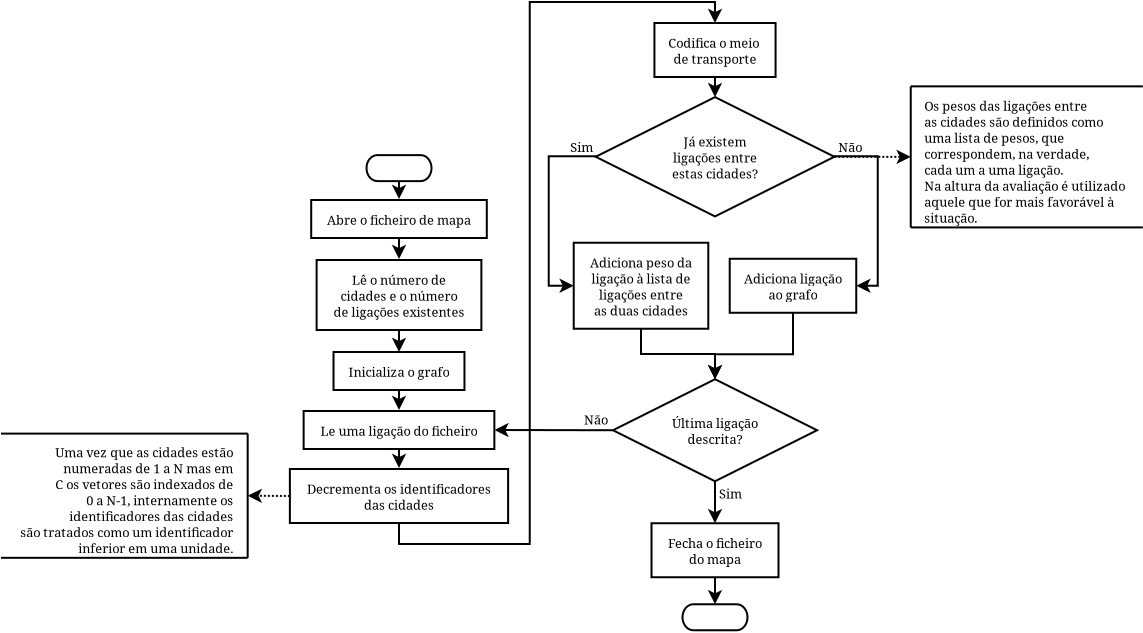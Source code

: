 <?xml version="1.0" encoding="UTF-8"?>
<dia:diagram xmlns:dia="http://www.lysator.liu.se/~alla/dia/">
  <dia:layer name="Background" visible="true" active="true">
    <dia:group>
      <dia:group>
        <dia:object type="Flowchart - Box" version="0" id="O0">
          <dia:attribute name="obj_pos">
            <dia:point val="10.259,30.1"/>
          </dia:attribute>
          <dia:attribute name="obj_bb">
            <dia:rectangle val="10.209,30.05;16.367,32.85"/>
          </dia:attribute>
          <dia:attribute name="elem_corner">
            <dia:point val="10.259,30.1"/>
          </dia:attribute>
          <dia:attribute name="elem_width">
            <dia:real val="6.057"/>
          </dia:attribute>
          <dia:attribute name="elem_height">
            <dia:real val="2.7"/>
          </dia:attribute>
          <dia:attribute name="show_background">
            <dia:boolean val="true"/>
          </dia:attribute>
          <dia:attribute name="padding">
            <dia:real val="0.5"/>
          </dia:attribute>
          <dia:attribute name="text">
            <dia:composite type="text">
              <dia:attribute name="string">
                <dia:string>#Codifica o meio
de transporte#</dia:string>
              </dia:attribute>
              <dia:attribute name="font">
                <dia:font family="serif" style="0" name="Times-Roman"/>
              </dia:attribute>
              <dia:attribute name="height">
                <dia:real val="0.8"/>
              </dia:attribute>
              <dia:attribute name="pos">
                <dia:point val="13.288,31.245"/>
              </dia:attribute>
              <dia:attribute name="color">
                <dia:color val="#000000"/>
              </dia:attribute>
              <dia:attribute name="alignment">
                <dia:enum val="1"/>
              </dia:attribute>
            </dia:composite>
          </dia:attribute>
        </dia:object>
        <dia:object type="Flowchart - Diamond" version="0" id="O1">
          <dia:attribute name="obj_pos">
            <dia:point val="7.322,33.805"/>
          </dia:attribute>
          <dia:attribute name="obj_bb">
            <dia:rectangle val="7.272,33.755;19.304,39.82"/>
          </dia:attribute>
          <dia:attribute name="elem_corner">
            <dia:point val="7.322,33.805"/>
          </dia:attribute>
          <dia:attribute name="elem_width">
            <dia:real val="11.931"/>
          </dia:attribute>
          <dia:attribute name="elem_height">
            <dia:real val="5.966"/>
          </dia:attribute>
          <dia:attribute name="show_background">
            <dia:boolean val="true"/>
          </dia:attribute>
          <dia:attribute name="padding">
            <dia:real val="0.354"/>
          </dia:attribute>
          <dia:attribute name="text">
            <dia:composite type="text">
              <dia:attribute name="string">
                <dia:string>#Já existem
ligações entre
estas cidades?#</dia:string>
              </dia:attribute>
              <dia:attribute name="font">
                <dia:font family="serif" style="0" name="Times-Roman"/>
              </dia:attribute>
              <dia:attribute name="height">
                <dia:real val="0.8"/>
              </dia:attribute>
              <dia:attribute name="pos">
                <dia:point val="13.288,36.182"/>
              </dia:attribute>
              <dia:attribute name="color">
                <dia:color val="#000000"/>
              </dia:attribute>
              <dia:attribute name="alignment">
                <dia:enum val="1"/>
              </dia:attribute>
            </dia:composite>
          </dia:attribute>
        </dia:object>
        <dia:object type="Flowchart - Diamond" version="0" id="O2">
          <dia:attribute name="obj_pos">
            <dia:point val="8.186,47.911"/>
          </dia:attribute>
          <dia:attribute name="obj_bb">
            <dia:rectangle val="8.136,47.861;18.44,53.063"/>
          </dia:attribute>
          <dia:attribute name="elem_corner">
            <dia:point val="8.186,47.911"/>
          </dia:attribute>
          <dia:attribute name="elem_width">
            <dia:real val="10.204"/>
          </dia:attribute>
          <dia:attribute name="elem_height">
            <dia:real val="5.102"/>
          </dia:attribute>
          <dia:attribute name="show_background">
            <dia:boolean val="true"/>
          </dia:attribute>
          <dia:attribute name="padding">
            <dia:real val="0.354"/>
          </dia:attribute>
          <dia:attribute name="text">
            <dia:composite type="text">
              <dia:attribute name="string">
                <dia:string>#Última ligação
descrita?#</dia:string>
              </dia:attribute>
              <dia:attribute name="font">
                <dia:font family="serif" style="0" name="Times-Roman"/>
              </dia:attribute>
              <dia:attribute name="height">
                <dia:real val="0.8"/>
              </dia:attribute>
              <dia:attribute name="pos">
                <dia:point val="13.288,50.258"/>
              </dia:attribute>
              <dia:attribute name="color">
                <dia:color val="#000000"/>
              </dia:attribute>
              <dia:attribute name="alignment">
                <dia:enum val="1"/>
              </dia:attribute>
            </dia:composite>
          </dia:attribute>
        </dia:object>
        <dia:object type="Flowchart - Box" version="0" id="O3">
          <dia:attribute name="obj_pos">
            <dia:point val="10.113,55.112"/>
          </dia:attribute>
          <dia:attribute name="obj_bb">
            <dia:rectangle val="10.063,55.062;16.513,57.862"/>
          </dia:attribute>
          <dia:attribute name="elem_corner">
            <dia:point val="10.113,55.112"/>
          </dia:attribute>
          <dia:attribute name="elem_width">
            <dia:real val="6.35"/>
          </dia:attribute>
          <dia:attribute name="elem_height">
            <dia:real val="2.7"/>
          </dia:attribute>
          <dia:attribute name="show_background">
            <dia:boolean val="true"/>
          </dia:attribute>
          <dia:attribute name="padding">
            <dia:real val="0.5"/>
          </dia:attribute>
          <dia:attribute name="text">
            <dia:composite type="text">
              <dia:attribute name="string">
                <dia:string>#Fecha o ficheiro
do mapa#</dia:string>
              </dia:attribute>
              <dia:attribute name="font">
                <dia:font family="serif" style="0" name="Times-Roman"/>
              </dia:attribute>
              <dia:attribute name="height">
                <dia:real val="0.8"/>
              </dia:attribute>
              <dia:attribute name="pos">
                <dia:point val="13.288,56.258"/>
              </dia:attribute>
              <dia:attribute name="color">
                <dia:color val="#000000"/>
              </dia:attribute>
              <dia:attribute name="alignment">
                <dia:enum val="1"/>
              </dia:attribute>
            </dia:composite>
          </dia:attribute>
        </dia:object>
        <dia:group>
          <dia:object type="Flowchart - Box" version="0" id="O4">
            <dia:attribute name="obj_pos">
              <dia:point val="6.224,41.087"/>
            </dia:attribute>
            <dia:attribute name="obj_bb">
              <dia:rectangle val="6.174,41.038;13.002,45.438"/>
            </dia:attribute>
            <dia:attribute name="elem_corner">
              <dia:point val="6.224,41.087"/>
            </dia:attribute>
            <dia:attribute name="elem_width">
              <dia:real val="6.728"/>
            </dia:attribute>
            <dia:attribute name="elem_height">
              <dia:real val="4.3"/>
            </dia:attribute>
            <dia:attribute name="show_background">
              <dia:boolean val="true"/>
            </dia:attribute>
            <dia:attribute name="padding">
              <dia:real val="0.5"/>
            </dia:attribute>
            <dia:attribute name="text">
              <dia:composite type="text">
                <dia:attribute name="string">
                  <dia:string>#Adiciona peso da
ligação à lista de
ligações entre
as duas cidades#</dia:string>
                </dia:attribute>
                <dia:attribute name="font">
                  <dia:font family="serif" style="0" name="Times-Roman"/>
                </dia:attribute>
                <dia:attribute name="height">
                  <dia:real val="0.8"/>
                </dia:attribute>
                <dia:attribute name="pos">
                  <dia:point val="9.588,42.233"/>
                </dia:attribute>
                <dia:attribute name="color">
                  <dia:color val="#000000"/>
                </dia:attribute>
                <dia:attribute name="alignment">
                  <dia:enum val="1"/>
                </dia:attribute>
              </dia:composite>
            </dia:attribute>
          </dia:object>
          <dia:object type="Flowchart - Box" version="0" id="O5">
            <dia:attribute name="obj_pos">
              <dia:point val="14.024,41.888"/>
            </dia:attribute>
            <dia:attribute name="obj_bb">
              <dia:rectangle val="13.974,41.837;20.402,44.638"/>
            </dia:attribute>
            <dia:attribute name="elem_corner">
              <dia:point val="14.024,41.888"/>
            </dia:attribute>
            <dia:attribute name="elem_width">
              <dia:real val="6.327"/>
            </dia:attribute>
            <dia:attribute name="elem_height">
              <dia:real val="2.7"/>
            </dia:attribute>
            <dia:attribute name="show_background">
              <dia:boolean val="true"/>
            </dia:attribute>
            <dia:attribute name="padding">
              <dia:real val="0.5"/>
            </dia:attribute>
            <dia:attribute name="text">
              <dia:composite type="text">
                <dia:attribute name="string">
                  <dia:string>#Adiciona ligação
ao grafo#</dia:string>
                </dia:attribute>
                <dia:attribute name="font">
                  <dia:font family="serif" style="0" name="Times-Roman"/>
                </dia:attribute>
                <dia:attribute name="height">
                  <dia:real val="0.8"/>
                </dia:attribute>
                <dia:attribute name="pos">
                  <dia:point val="17.188,43.032"/>
                </dia:attribute>
                <dia:attribute name="color">
                  <dia:color val="#000000"/>
                </dia:attribute>
                <dia:attribute name="alignment">
                  <dia:enum val="1"/>
                </dia:attribute>
              </dia:composite>
            </dia:attribute>
          </dia:object>
        </dia:group>
        <dia:object type="Flowchart - Terminal" version="1" id="O6">
          <dia:attribute name="obj_pos">
            <dia:point val="11.663,59.163"/>
          </dia:attribute>
          <dia:attribute name="obj_bb">
            <dia:rectangle val="11.613,59.112;14.963,60.513"/>
          </dia:attribute>
          <dia:attribute name="meta">
            <dia:composite type="dict"/>
          </dia:attribute>
          <dia:attribute name="elem_corner">
            <dia:point val="11.663,59.163"/>
          </dia:attribute>
          <dia:attribute name="elem_width">
            <dia:real val="3.25"/>
          </dia:attribute>
          <dia:attribute name="elem_height">
            <dia:real val="1.3"/>
          </dia:attribute>
          <dia:attribute name="line_width">
            <dia:real val="0.1"/>
          </dia:attribute>
          <dia:attribute name="line_colour">
            <dia:color val="#000000"/>
          </dia:attribute>
          <dia:attribute name="fill_colour">
            <dia:color val="#ffffff"/>
          </dia:attribute>
          <dia:attribute name="show_background">
            <dia:boolean val="true"/>
          </dia:attribute>
          <dia:attribute name="line_style">
            <dia:enum val="0"/>
            <dia:real val="1"/>
          </dia:attribute>
          <dia:attribute name="padding">
            <dia:real val="0.1"/>
          </dia:attribute>
          <dia:attribute name="text">
            <dia:composite type="text">
              <dia:attribute name="string">
                <dia:string>##</dia:string>
              </dia:attribute>
              <dia:attribute name="font">
                <dia:font family="serif" style="0" name="Times-Roman"/>
              </dia:attribute>
              <dia:attribute name="height">
                <dia:real val="0.8"/>
              </dia:attribute>
              <dia:attribute name="pos">
                <dia:point val="13.288,60.013"/>
              </dia:attribute>
              <dia:attribute name="color">
                <dia:color val="#000000"/>
              </dia:attribute>
              <dia:attribute name="alignment">
                <dia:enum val="1"/>
              </dia:attribute>
            </dia:composite>
          </dia:attribute>
          <dia:attribute name="flip_horizontal">
            <dia:boolean val="false"/>
          </dia:attribute>
          <dia:attribute name="flip_vertical">
            <dia:boolean val="false"/>
          </dia:attribute>
          <dia:attribute name="subscale">
            <dia:real val="1"/>
          </dia:attribute>
        </dia:object>
        <dia:object type="Standard - Line" version="0" id="O7">
          <dia:attribute name="obj_pos">
            <dia:point val="13.288,32.8"/>
          </dia:attribute>
          <dia:attribute name="obj_bb">
            <dia:rectangle val="12.926,32.75;13.65,33.916"/>
          </dia:attribute>
          <dia:attribute name="conn_endpoints">
            <dia:point val="13.288,32.8"/>
            <dia:point val="13.288,33.805"/>
          </dia:attribute>
          <dia:attribute name="numcp">
            <dia:int val="1"/>
          </dia:attribute>
          <dia:attribute name="end_arrow">
            <dia:enum val="22"/>
          </dia:attribute>
          <dia:attribute name="end_arrow_length">
            <dia:real val="0.5"/>
          </dia:attribute>
          <dia:attribute name="end_arrow_width">
            <dia:real val="0.5"/>
          </dia:attribute>
          <dia:connections>
            <dia:connection handle="0" to="O0" connection="13"/>
            <dia:connection handle="1" to="O1" connection="0"/>
          </dia:connections>
        </dia:object>
        <dia:object type="Standard - Line" version="0" id="O8">
          <dia:attribute name="obj_pos">
            <dia:point val="13.288,53.014"/>
          </dia:attribute>
          <dia:attribute name="obj_bb">
            <dia:rectangle val="12.926,52.964;13.65,55.224"/>
          </dia:attribute>
          <dia:attribute name="conn_endpoints">
            <dia:point val="13.288,53.014"/>
            <dia:point val="13.288,55.112"/>
          </dia:attribute>
          <dia:attribute name="numcp">
            <dia:int val="1"/>
          </dia:attribute>
          <dia:attribute name="end_arrow">
            <dia:enum val="22"/>
          </dia:attribute>
          <dia:attribute name="end_arrow_length">
            <dia:real val="0.5"/>
          </dia:attribute>
          <dia:attribute name="end_arrow_width">
            <dia:real val="0.5"/>
          </dia:attribute>
          <dia:connections>
            <dia:connection handle="0" to="O2" connection="8"/>
            <dia:connection handle="1" to="O3" connection="2"/>
          </dia:connections>
        </dia:object>
        <dia:object type="Standard - Line" version="0" id="O9">
          <dia:attribute name="obj_pos">
            <dia:point val="13.288,57.812"/>
          </dia:attribute>
          <dia:attribute name="obj_bb">
            <dia:rectangle val="12.926,57.763;13.65,59.274"/>
          </dia:attribute>
          <dia:attribute name="conn_endpoints">
            <dia:point val="13.288,57.812"/>
            <dia:point val="13.288,59.163"/>
          </dia:attribute>
          <dia:attribute name="numcp">
            <dia:int val="1"/>
          </dia:attribute>
          <dia:attribute name="end_arrow">
            <dia:enum val="22"/>
          </dia:attribute>
          <dia:attribute name="end_arrow_length">
            <dia:real val="0.5"/>
          </dia:attribute>
          <dia:attribute name="end_arrow_width">
            <dia:real val="0.5"/>
          </dia:attribute>
          <dia:connections>
            <dia:connection handle="0" to="O3" connection="13"/>
            <dia:connection handle="1" to="O6" connection="2"/>
          </dia:connections>
        </dia:object>
        <dia:group>
          <dia:object type="Flowchart - Box" version="0" id="O10">
            <dia:attribute name="obj_pos">
              <dia:point val="-6.902,38.95"/>
            </dia:attribute>
            <dia:attribute name="obj_bb">
              <dia:rectangle val="-6.952,38.9;1.928,40.9"/>
            </dia:attribute>
            <dia:attribute name="elem_corner">
              <dia:point val="-6.902,38.95"/>
            </dia:attribute>
            <dia:attribute name="elem_width">
              <dia:real val="8.78"/>
            </dia:attribute>
            <dia:attribute name="elem_height">
              <dia:real val="1.9"/>
            </dia:attribute>
            <dia:attribute name="show_background">
              <dia:boolean val="true"/>
            </dia:attribute>
            <dia:attribute name="padding">
              <dia:real val="0.5"/>
            </dia:attribute>
            <dia:attribute name="text">
              <dia:composite type="text">
                <dia:attribute name="string">
                  <dia:string>#Abre o ficheiro de mapa#</dia:string>
                </dia:attribute>
                <dia:attribute name="font">
                  <dia:font family="serif" style="0" name="Times-Roman"/>
                </dia:attribute>
                <dia:attribute name="height">
                  <dia:real val="0.8"/>
                </dia:attribute>
                <dia:attribute name="pos">
                  <dia:point val="-2.512,40.095"/>
                </dia:attribute>
                <dia:attribute name="color">
                  <dia:color val="#000000"/>
                </dia:attribute>
                <dia:attribute name="alignment">
                  <dia:enum val="1"/>
                </dia:attribute>
              </dia:composite>
            </dia:attribute>
          </dia:object>
          <dia:object type="Flowchart - Box" version="0" id="O11">
            <dia:attribute name="obj_pos">
              <dia:point val="-6.631,41.95"/>
            </dia:attribute>
            <dia:attribute name="obj_bb">
              <dia:rectangle val="-6.681,41.9;1.657,45.5"/>
            </dia:attribute>
            <dia:attribute name="elem_corner">
              <dia:point val="-6.631,41.95"/>
            </dia:attribute>
            <dia:attribute name="elem_width">
              <dia:real val="8.238"/>
            </dia:attribute>
            <dia:attribute name="elem_height">
              <dia:real val="3.5"/>
            </dia:attribute>
            <dia:attribute name="show_background">
              <dia:boolean val="true"/>
            </dia:attribute>
            <dia:attribute name="padding">
              <dia:real val="0.5"/>
            </dia:attribute>
            <dia:attribute name="text">
              <dia:composite type="text">
                <dia:attribute name="string">
                  <dia:string>#Lê o número de
cidades e o número
de ligações existentes#</dia:string>
                </dia:attribute>
                <dia:attribute name="font">
                  <dia:font family="serif" style="0" name="Times-Roman"/>
                </dia:attribute>
                <dia:attribute name="height">
                  <dia:real val="0.8"/>
                </dia:attribute>
                <dia:attribute name="pos">
                  <dia:point val="-2.512,43.095"/>
                </dia:attribute>
                <dia:attribute name="color">
                  <dia:color val="#000000"/>
                </dia:attribute>
                <dia:attribute name="alignment">
                  <dia:enum val="1"/>
                </dia:attribute>
              </dia:composite>
            </dia:attribute>
          </dia:object>
          <dia:object type="Flowchart - Box" version="0" id="O12">
            <dia:attribute name="obj_pos">
              <dia:point val="-5.786,46.55"/>
            </dia:attribute>
            <dia:attribute name="obj_bb">
              <dia:rectangle val="-5.836,46.5;0.812,48.5"/>
            </dia:attribute>
            <dia:attribute name="elem_corner">
              <dia:point val="-5.786,46.55"/>
            </dia:attribute>
            <dia:attribute name="elem_width">
              <dia:real val="6.547"/>
            </dia:attribute>
            <dia:attribute name="elem_height">
              <dia:real val="1.9"/>
            </dia:attribute>
            <dia:attribute name="show_background">
              <dia:boolean val="true"/>
            </dia:attribute>
            <dia:attribute name="padding">
              <dia:real val="0.5"/>
            </dia:attribute>
            <dia:attribute name="text">
              <dia:composite type="text">
                <dia:attribute name="string">
                  <dia:string>#Inicializa o grafo#</dia:string>
                </dia:attribute>
                <dia:attribute name="font">
                  <dia:font family="serif" style="0" name="Times-Roman"/>
                </dia:attribute>
                <dia:attribute name="height">
                  <dia:real val="0.8"/>
                </dia:attribute>
                <dia:attribute name="pos">
                  <dia:point val="-2.512,47.695"/>
                </dia:attribute>
                <dia:attribute name="color">
                  <dia:color val="#000000"/>
                </dia:attribute>
                <dia:attribute name="alignment">
                  <dia:enum val="1"/>
                </dia:attribute>
              </dia:composite>
            </dia:attribute>
          </dia:object>
          <dia:object type="Flowchart - Box" version="0" id="O13">
            <dia:attribute name="obj_pos">
              <dia:point val="-7.968,52.4"/>
            </dia:attribute>
            <dia:attribute name="obj_bb">
              <dia:rectangle val="-8.018,52.35;2.994,55.15"/>
            </dia:attribute>
            <dia:attribute name="elem_corner">
              <dia:point val="-7.968,52.4"/>
            </dia:attribute>
            <dia:attribute name="elem_width">
              <dia:real val="10.912"/>
            </dia:attribute>
            <dia:attribute name="elem_height">
              <dia:real val="2.7"/>
            </dia:attribute>
            <dia:attribute name="show_background">
              <dia:boolean val="true"/>
            </dia:attribute>
            <dia:attribute name="padding">
              <dia:real val="0.5"/>
            </dia:attribute>
            <dia:attribute name="text">
              <dia:composite type="text">
                <dia:attribute name="string">
                  <dia:string>#Decrementa os identificadores
das cidades#</dia:string>
                </dia:attribute>
                <dia:attribute name="font">
                  <dia:font family="serif" style="0" name="Times-Roman"/>
                </dia:attribute>
                <dia:attribute name="height">
                  <dia:real val="0.8"/>
                </dia:attribute>
                <dia:attribute name="pos">
                  <dia:point val="-2.512,53.545"/>
                </dia:attribute>
                <dia:attribute name="color">
                  <dia:color val="#000000"/>
                </dia:attribute>
                <dia:attribute name="alignment">
                  <dia:enum val="1"/>
                </dia:attribute>
              </dia:composite>
            </dia:attribute>
          </dia:object>
          <dia:object type="Flowchart - Box" version="0" id="O14">
            <dia:attribute name="obj_pos">
              <dia:point val="-7.281,49.5"/>
            </dia:attribute>
            <dia:attribute name="obj_bb">
              <dia:rectangle val="-7.331,49.45;2.307,51.45"/>
            </dia:attribute>
            <dia:attribute name="elem_corner">
              <dia:point val="-7.281,49.5"/>
            </dia:attribute>
            <dia:attribute name="elem_width">
              <dia:real val="9.537"/>
            </dia:attribute>
            <dia:attribute name="elem_height">
              <dia:real val="1.9"/>
            </dia:attribute>
            <dia:attribute name="show_background">
              <dia:boolean val="true"/>
            </dia:attribute>
            <dia:attribute name="padding">
              <dia:real val="0.5"/>
            </dia:attribute>
            <dia:attribute name="text">
              <dia:composite type="text">
                <dia:attribute name="string">
                  <dia:string>#Le uma ligação do ficheiro#</dia:string>
                </dia:attribute>
                <dia:attribute name="font">
                  <dia:font family="serif" style="0" name="Times-Roman"/>
                </dia:attribute>
                <dia:attribute name="height">
                  <dia:real val="0.8"/>
                </dia:attribute>
                <dia:attribute name="pos">
                  <dia:point val="-2.512,50.645"/>
                </dia:attribute>
                <dia:attribute name="color">
                  <dia:color val="#000000"/>
                </dia:attribute>
                <dia:attribute name="alignment">
                  <dia:enum val="1"/>
                </dia:attribute>
              </dia:composite>
            </dia:attribute>
          </dia:object>
          <dia:object type="Flowchart - Terminal" version="1" id="O15">
            <dia:attribute name="obj_pos">
              <dia:point val="-4.137,36.705"/>
            </dia:attribute>
            <dia:attribute name="obj_bb">
              <dia:rectangle val="-4.187,36.655;-0.837,38.055"/>
            </dia:attribute>
            <dia:attribute name="meta">
              <dia:composite type="dict"/>
            </dia:attribute>
            <dia:attribute name="elem_corner">
              <dia:point val="-4.137,36.705"/>
            </dia:attribute>
            <dia:attribute name="elem_width">
              <dia:real val="3.25"/>
            </dia:attribute>
            <dia:attribute name="elem_height">
              <dia:real val="1.3"/>
            </dia:attribute>
            <dia:attribute name="line_width">
              <dia:real val="0.1"/>
            </dia:attribute>
            <dia:attribute name="line_colour">
              <dia:color val="#000000"/>
            </dia:attribute>
            <dia:attribute name="fill_colour">
              <dia:color val="#ffffff"/>
            </dia:attribute>
            <dia:attribute name="show_background">
              <dia:boolean val="true"/>
            </dia:attribute>
            <dia:attribute name="line_style">
              <dia:enum val="0"/>
              <dia:real val="1"/>
            </dia:attribute>
            <dia:attribute name="padding">
              <dia:real val="0.1"/>
            </dia:attribute>
            <dia:attribute name="text">
              <dia:composite type="text">
                <dia:attribute name="string">
                  <dia:string>##</dia:string>
                </dia:attribute>
                <dia:attribute name="font">
                  <dia:font family="serif" style="0" name="Times-Roman"/>
                </dia:attribute>
                <dia:attribute name="height">
                  <dia:real val="0.8"/>
                </dia:attribute>
                <dia:attribute name="pos">
                  <dia:point val="-2.512,37.555"/>
                </dia:attribute>
                <dia:attribute name="color">
                  <dia:color val="#000000"/>
                </dia:attribute>
                <dia:attribute name="alignment">
                  <dia:enum val="1"/>
                </dia:attribute>
              </dia:composite>
            </dia:attribute>
            <dia:attribute name="flip_horizontal">
              <dia:boolean val="false"/>
            </dia:attribute>
            <dia:attribute name="flip_vertical">
              <dia:boolean val="false"/>
            </dia:attribute>
            <dia:attribute name="subscale">
              <dia:real val="1"/>
            </dia:attribute>
          </dia:object>
          <dia:object type="Standard - Line" version="0" id="O16">
            <dia:attribute name="obj_pos">
              <dia:point val="-2.512,38.005"/>
            </dia:attribute>
            <dia:attribute name="obj_bb">
              <dia:rectangle val="-2.874,37.955;-2.15,39.012"/>
            </dia:attribute>
            <dia:attribute name="conn_endpoints">
              <dia:point val="-2.512,38.005"/>
              <dia:point val="-2.512,38.9"/>
            </dia:attribute>
            <dia:attribute name="numcp">
              <dia:int val="1"/>
            </dia:attribute>
            <dia:attribute name="end_arrow">
              <dia:enum val="22"/>
            </dia:attribute>
            <dia:attribute name="end_arrow_length">
              <dia:real val="0.5"/>
            </dia:attribute>
            <dia:attribute name="end_arrow_width">
              <dia:real val="0.5"/>
            </dia:attribute>
            <dia:connections>
              <dia:connection handle="0" to="O15" connection="14"/>
              <dia:connection handle="1" to="O10" connection="16"/>
            </dia:connections>
          </dia:object>
          <dia:object type="Standard - Line" version="0" id="O17">
            <dia:attribute name="obj_pos">
              <dia:point val="-2.512,40.85"/>
            </dia:attribute>
            <dia:attribute name="obj_bb">
              <dia:rectangle val="-2.874,40.8;-2.15,42.013"/>
            </dia:attribute>
            <dia:attribute name="conn_endpoints">
              <dia:point val="-2.512,40.85"/>
              <dia:point val="-2.512,41.901"/>
            </dia:attribute>
            <dia:attribute name="numcp">
              <dia:int val="1"/>
            </dia:attribute>
            <dia:attribute name="end_arrow">
              <dia:enum val="22"/>
            </dia:attribute>
            <dia:attribute name="end_arrow_length">
              <dia:real val="0.5"/>
            </dia:attribute>
            <dia:attribute name="end_arrow_width">
              <dia:real val="0.5"/>
            </dia:attribute>
            <dia:connections>
              <dia:connection handle="0" to="O10" connection="13"/>
              <dia:connection handle="1" to="O11" connection="16"/>
            </dia:connections>
          </dia:object>
          <dia:object type="Standard - Line" version="0" id="O18">
            <dia:attribute name="obj_pos">
              <dia:point val="-2.512,45.45"/>
            </dia:attribute>
            <dia:attribute name="obj_bb">
              <dia:rectangle val="-2.874,45.4;-2.15,46.662"/>
            </dia:attribute>
            <dia:attribute name="conn_endpoints">
              <dia:point val="-2.512,45.45"/>
              <dia:point val="-2.512,46.55"/>
            </dia:attribute>
            <dia:attribute name="numcp">
              <dia:int val="1"/>
            </dia:attribute>
            <dia:attribute name="end_arrow">
              <dia:enum val="22"/>
            </dia:attribute>
            <dia:attribute name="end_arrow_length">
              <dia:real val="0.5"/>
            </dia:attribute>
            <dia:attribute name="end_arrow_width">
              <dia:real val="0.5"/>
            </dia:attribute>
            <dia:connections>
              <dia:connection handle="0" to="O11" connection="13"/>
              <dia:connection handle="1" to="O12" connection="2"/>
            </dia:connections>
          </dia:object>
          <dia:object type="Standard - Line" version="0" id="O19">
            <dia:attribute name="obj_pos">
              <dia:point val="-2.512,48.45"/>
            </dia:attribute>
            <dia:attribute name="obj_bb">
              <dia:rectangle val="-2.874,48.4;-2.15,49.561"/>
            </dia:attribute>
            <dia:attribute name="conn_endpoints">
              <dia:point val="-2.512,48.45"/>
              <dia:point val="-2.512,49.45"/>
            </dia:attribute>
            <dia:attribute name="numcp">
              <dia:int val="1"/>
            </dia:attribute>
            <dia:attribute name="end_arrow">
              <dia:enum val="22"/>
            </dia:attribute>
            <dia:attribute name="end_arrow_length">
              <dia:real val="0.5"/>
            </dia:attribute>
            <dia:attribute name="end_arrow_width">
              <dia:real val="0.5"/>
            </dia:attribute>
            <dia:connections>
              <dia:connection handle="0" to="O12" connection="13"/>
              <dia:connection handle="1" to="O14" connection="16"/>
            </dia:connections>
          </dia:object>
          <dia:object type="Standard - Line" version="0" id="O20">
            <dia:attribute name="obj_pos">
              <dia:point val="-2.512,51.4"/>
            </dia:attribute>
            <dia:attribute name="obj_bb">
              <dia:rectangle val="-2.874,51.35;-2.15,52.462"/>
            </dia:attribute>
            <dia:attribute name="conn_endpoints">
              <dia:point val="-2.512,51.4"/>
              <dia:point val="-2.512,52.35"/>
            </dia:attribute>
            <dia:attribute name="numcp">
              <dia:int val="1"/>
            </dia:attribute>
            <dia:attribute name="end_arrow">
              <dia:enum val="22"/>
            </dia:attribute>
            <dia:attribute name="end_arrow_length">
              <dia:real val="0.5"/>
            </dia:attribute>
            <dia:attribute name="end_arrow_width">
              <dia:real val="0.5"/>
            </dia:attribute>
            <dia:connections>
              <dia:connection handle="0" to="O14" connection="13"/>
              <dia:connection handle="1" to="O13" connection="16"/>
            </dia:connections>
          </dia:object>
        </dia:group>
        <dia:object type="Standard - Line" version="0" id="O21">
          <dia:attribute name="obj_pos">
            <dia:point val="8.186,50.462"/>
          </dia:attribute>
          <dia:attribute name="obj_bb">
            <dia:rectangle val="2.145,50.09;8.236,50.813"/>
          </dia:attribute>
          <dia:attribute name="conn_endpoints">
            <dia:point val="8.186,50.462"/>
            <dia:point val="2.257,50.45"/>
          </dia:attribute>
          <dia:attribute name="numcp">
            <dia:int val="1"/>
          </dia:attribute>
          <dia:attribute name="end_arrow">
            <dia:enum val="22"/>
          </dia:attribute>
          <dia:attribute name="end_arrow_length">
            <dia:real val="0.5"/>
          </dia:attribute>
          <dia:attribute name="end_arrow_width">
            <dia:real val="0.5"/>
          </dia:attribute>
          <dia:connections>
            <dia:connection handle="0" to="O2" connection="12"/>
          </dia:connections>
        </dia:object>
        <dia:object type="Standard - ZigZagLine" version="1" id="O22">
          <dia:attribute name="obj_pos">
            <dia:point val="-2.512,55.1"/>
          </dia:attribute>
          <dia:attribute name="obj_bb">
            <dia:rectangle val="-2.562,29;13.65,56.2"/>
          </dia:attribute>
          <dia:attribute name="orth_points">
            <dia:point val="-2.512,55.1"/>
            <dia:point val="-2.512,56.15"/>
            <dia:point val="4.025,56.15"/>
            <dia:point val="4.025,29.05"/>
            <dia:point val="13.288,29.05"/>
            <dia:point val="13.288,30.1"/>
          </dia:attribute>
          <dia:attribute name="orth_orient">
            <dia:enum val="1"/>
            <dia:enum val="0"/>
            <dia:enum val="1"/>
            <dia:enum val="0"/>
            <dia:enum val="1"/>
          </dia:attribute>
          <dia:attribute name="autorouting">
            <dia:boolean val="false"/>
          </dia:attribute>
          <dia:attribute name="end_arrow">
            <dia:enum val="22"/>
          </dia:attribute>
          <dia:attribute name="end_arrow_length">
            <dia:real val="0.5"/>
          </dia:attribute>
          <dia:attribute name="end_arrow_width">
            <dia:real val="0.5"/>
          </dia:attribute>
          <dia:connections>
            <dia:connection handle="1" to="O0" connection="2"/>
          </dia:connections>
        </dia:object>
        <dia:object type="Standard - ZigZagLine" version="1" id="O23">
          <dia:attribute name="obj_pos">
            <dia:point val="7.322,36.788"/>
          </dia:attribute>
          <dia:attribute name="obj_bb">
            <dia:rectangle val="4.925,36.712;7.372,43.599"/>
          </dia:attribute>
          <dia:attribute name="orth_points">
            <dia:point val="7.322,36.788"/>
            <dia:point val="7.322,36.763"/>
            <dia:point val="4.975,36.763"/>
            <dia:point val="4.975,43.237"/>
            <dia:point val="6.224,43.237"/>
          </dia:attribute>
          <dia:attribute name="orth_orient">
            <dia:enum val="1"/>
            <dia:enum val="0"/>
            <dia:enum val="1"/>
            <dia:enum val="0"/>
          </dia:attribute>
          <dia:attribute name="autorouting">
            <dia:boolean val="false"/>
          </dia:attribute>
          <dia:attribute name="end_arrow">
            <dia:enum val="22"/>
          </dia:attribute>
          <dia:attribute name="end_arrow_length">
            <dia:real val="0.5"/>
          </dia:attribute>
          <dia:attribute name="end_arrow_width">
            <dia:real val="0.5"/>
          </dia:attribute>
          <dia:connections>
            <dia:connection handle="0" to="O1" connection="12"/>
          </dia:connections>
        </dia:object>
        <dia:object type="Standard - ZigZagLine" version="1" id="O24">
          <dia:attribute name="obj_pos">
            <dia:point val="19.254,36.788"/>
          </dia:attribute>
          <dia:attribute name="obj_bb">
            <dia:rectangle val="19.204,36.712;21.475,43.599"/>
          </dia:attribute>
          <dia:attribute name="orth_points">
            <dia:point val="19.254,36.788"/>
            <dia:point val="19.254,36.763"/>
            <dia:point val="21.425,36.763"/>
            <dia:point val="21.425,43.237"/>
            <dia:point val="20.352,43.237"/>
          </dia:attribute>
          <dia:attribute name="orth_orient">
            <dia:enum val="1"/>
            <dia:enum val="0"/>
            <dia:enum val="1"/>
            <dia:enum val="0"/>
          </dia:attribute>
          <dia:attribute name="autorouting">
            <dia:boolean val="false"/>
          </dia:attribute>
          <dia:attribute name="end_arrow">
            <dia:enum val="22"/>
          </dia:attribute>
          <dia:attribute name="end_arrow_length">
            <dia:real val="0.5"/>
          </dia:attribute>
          <dia:attribute name="end_arrow_width">
            <dia:real val="0.5"/>
          </dia:attribute>
          <dia:connections>
            <dia:connection handle="0" to="O1" connection="4"/>
          </dia:connections>
        </dia:object>
        <dia:object type="Standard - ZigZagLine" version="1" id="O25">
          <dia:attribute name="obj_pos">
            <dia:point val="9.588,45.388"/>
          </dia:attribute>
          <dia:attribute name="obj_bb">
            <dia:rectangle val="9.538,45.337;13.65,48.023"/>
          </dia:attribute>
          <dia:attribute name="orth_points">
            <dia:point val="9.588,45.388"/>
            <dia:point val="9.588,46.65"/>
            <dia:point val="13.288,46.65"/>
            <dia:point val="13.288,47.911"/>
          </dia:attribute>
          <dia:attribute name="orth_orient">
            <dia:enum val="1"/>
            <dia:enum val="0"/>
            <dia:enum val="1"/>
          </dia:attribute>
          <dia:attribute name="autorouting">
            <dia:boolean val="true"/>
          </dia:attribute>
          <dia:attribute name="end_arrow">
            <dia:enum val="22"/>
          </dia:attribute>
          <dia:attribute name="end_arrow_length">
            <dia:real val="0.5"/>
          </dia:attribute>
          <dia:attribute name="end_arrow_width">
            <dia:real val="0.5"/>
          </dia:attribute>
          <dia:connections>
            <dia:connection handle="1" to="O2" connection="0"/>
          </dia:connections>
        </dia:object>
        <dia:object type="Standard - ZigZagLine" version="1" id="O26">
          <dia:attribute name="obj_pos">
            <dia:point val="17.188,44.587"/>
          </dia:attribute>
          <dia:attribute name="obj_bb">
            <dia:rectangle val="12.926,44.538;17.238,48.023"/>
          </dia:attribute>
          <dia:attribute name="orth_points">
            <dia:point val="17.188,44.587"/>
            <dia:point val="17.188,46.663"/>
            <dia:point val="13.288,46.663"/>
            <dia:point val="13.288,47.911"/>
          </dia:attribute>
          <dia:attribute name="orth_orient">
            <dia:enum val="1"/>
            <dia:enum val="0"/>
            <dia:enum val="1"/>
          </dia:attribute>
          <dia:attribute name="autorouting">
            <dia:boolean val="false"/>
          </dia:attribute>
          <dia:attribute name="end_arrow">
            <dia:enum val="22"/>
          </dia:attribute>
          <dia:attribute name="end_arrow_length">
            <dia:real val="0.5"/>
          </dia:attribute>
          <dia:attribute name="end_arrow_width">
            <dia:real val="0.5"/>
          </dia:attribute>
          <dia:connections>
            <dia:connection handle="1" to="O2" connection="0"/>
          </dia:connections>
        </dia:object>
        <dia:object type="Flowchart - Data Source" version="1" id="O27">
          <dia:attribute name="obj_pos">
            <dia:point val="-22.412,50.63"/>
          </dia:attribute>
          <dia:attribute name="obj_bb">
            <dia:rectangle val="-22.412,50.58;-10.028,56.89"/>
          </dia:attribute>
          <dia:attribute name="meta">
            <dia:composite type="dict"/>
          </dia:attribute>
          <dia:attribute name="elem_corner">
            <dia:point val="-22.412,50.63"/>
          </dia:attribute>
          <dia:attribute name="elem_width">
            <dia:real val="12.334"/>
          </dia:attribute>
          <dia:attribute name="elem_height">
            <dia:real val="6.211"/>
          </dia:attribute>
          <dia:attribute name="line_width">
            <dia:real val="0.1"/>
          </dia:attribute>
          <dia:attribute name="line_colour">
            <dia:color val="#000000"/>
          </dia:attribute>
          <dia:attribute name="fill_colour">
            <dia:color val="#ffffff"/>
          </dia:attribute>
          <dia:attribute name="show_background">
            <dia:boolean val="true"/>
          </dia:attribute>
          <dia:attribute name="line_style">
            <dia:enum val="0"/>
            <dia:real val="1"/>
          </dia:attribute>
          <dia:attribute name="padding">
            <dia:real val="0.1"/>
          </dia:attribute>
          <dia:attribute name="text">
            <dia:composite type="text">
              <dia:attribute name="string">
                <dia:string>#Uma vez que as cidades estão
numeradas de 1 a N mas em
C os vetores são indexados de
0 a N-1, internamente os
identificadores das cidades
são tratados como um identificador
inferior em uma unidade.#</dia:string>
              </dia:attribute>
              <dia:attribute name="font">
                <dia:font family="serif" style="0" name="Times-Roman"/>
              </dia:attribute>
              <dia:attribute name="height">
                <dia:real val="0.8"/>
              </dia:attribute>
              <dia:attribute name="pos">
                <dia:point val="-10.795,51.69"/>
              </dia:attribute>
              <dia:attribute name="color">
                <dia:color val="#000000"/>
              </dia:attribute>
              <dia:attribute name="alignment">
                <dia:enum val="2"/>
              </dia:attribute>
            </dia:composite>
          </dia:attribute>
          <dia:attribute name="flip_horizontal">
            <dia:boolean val="true"/>
          </dia:attribute>
          <dia:attribute name="flip_vertical">
            <dia:boolean val="false"/>
          </dia:attribute>
          <dia:attribute name="subscale">
            <dia:real val="1"/>
          </dia:attribute>
        </dia:object>
        <dia:object type="Flowchart - Data Source" version="1" id="O28">
          <dia:attribute name="obj_pos">
            <dia:point val="23.075,33.268"/>
          </dia:attribute>
          <dia:attribute name="obj_bb">
            <dia:rectangle val="23.025,33.218;34.68,40.37"/>
          </dia:attribute>
          <dia:attribute name="meta">
            <dia:composite type="dict"/>
          </dia:attribute>
          <dia:attribute name="elem_corner">
            <dia:point val="23.075,33.268"/>
          </dia:attribute>
          <dia:attribute name="elem_width">
            <dia:real val="11.605"/>
          </dia:attribute>
          <dia:attribute name="elem_height">
            <dia:real val="7.053"/>
          </dia:attribute>
          <dia:attribute name="line_width">
            <dia:real val="0.1"/>
          </dia:attribute>
          <dia:attribute name="line_colour">
            <dia:color val="#000000"/>
          </dia:attribute>
          <dia:attribute name="fill_colour">
            <dia:color val="#ffffff"/>
          </dia:attribute>
          <dia:attribute name="show_background">
            <dia:boolean val="true"/>
          </dia:attribute>
          <dia:attribute name="line_style">
            <dia:enum val="0"/>
            <dia:real val="1"/>
          </dia:attribute>
          <dia:attribute name="padding">
            <dia:real val="0.1"/>
          </dia:attribute>
          <dia:attribute name="text">
            <dia:composite type="text">
              <dia:attribute name="string">
                <dia:string>#Os pesos das ligações entre
as cidades são definidos como
uma lista de pesos, que
correspondem, na verdade,
cada um a uma ligação.
Na altura da avaliação é utilizado
aquele que for mais favorável à
situação.#</dia:string>
              </dia:attribute>
              <dia:attribute name="font">
                <dia:font family="serif" style="0" name="Times-Roman"/>
              </dia:attribute>
              <dia:attribute name="height">
                <dia:real val="0.8"/>
              </dia:attribute>
              <dia:attribute name="pos">
                <dia:point val="23.755,34.37"/>
              </dia:attribute>
              <dia:attribute name="color">
                <dia:color val="#000000"/>
              </dia:attribute>
              <dia:attribute name="alignment">
                <dia:enum val="0"/>
              </dia:attribute>
            </dia:composite>
          </dia:attribute>
          <dia:attribute name="flip_horizontal">
            <dia:boolean val="false"/>
          </dia:attribute>
          <dia:attribute name="flip_vertical">
            <dia:boolean val="false"/>
          </dia:attribute>
          <dia:attribute name="subscale">
            <dia:real val="1"/>
          </dia:attribute>
        </dia:object>
        <dia:object type="Standard - Line" version="0" id="O29">
          <dia:attribute name="obj_pos">
            <dia:point val="-7.968,53.75"/>
          </dia:attribute>
          <dia:attribute name="obj_bb">
            <dia:rectangle val="-10.19,53.377;-7.918,54.101"/>
          </dia:attribute>
          <dia:attribute name="conn_endpoints">
            <dia:point val="-7.968,53.75"/>
            <dia:point val="-10.078,53.735"/>
          </dia:attribute>
          <dia:attribute name="numcp">
            <dia:int val="1"/>
          </dia:attribute>
          <dia:attribute name="line_style">
            <dia:enum val="4"/>
          </dia:attribute>
          <dia:attribute name="end_arrow">
            <dia:enum val="22"/>
          </dia:attribute>
          <dia:attribute name="end_arrow_length">
            <dia:real val="0.5"/>
          </dia:attribute>
          <dia:attribute name="end_arrow_width">
            <dia:real val="0.5"/>
          </dia:attribute>
          <dia:connections>
            <dia:connection handle="1" to="O27" connection="6"/>
          </dia:connections>
        </dia:object>
        <dia:object type="Standard - Line" version="0" id="O30">
          <dia:attribute name="obj_pos">
            <dia:point val="19.254,36.788"/>
          </dia:attribute>
          <dia:attribute name="obj_bb">
            <dia:rectangle val="19.204,36.431;23.186,37.155"/>
          </dia:attribute>
          <dia:attribute name="conn_endpoints">
            <dia:point val="19.254,36.788"/>
            <dia:point val="23.075,36.794"/>
          </dia:attribute>
          <dia:attribute name="numcp">
            <dia:int val="1"/>
          </dia:attribute>
          <dia:attribute name="line_style">
            <dia:enum val="4"/>
          </dia:attribute>
          <dia:attribute name="end_arrow">
            <dia:enum val="22"/>
          </dia:attribute>
          <dia:attribute name="end_arrow_length">
            <dia:real val="0.5"/>
          </dia:attribute>
          <dia:attribute name="end_arrow_width">
            <dia:real val="0.5"/>
          </dia:attribute>
          <dia:connections>
            <dia:connection handle="0" to="O1" connection="4"/>
            <dia:connection handle="1" to="O28" connection="6"/>
          </dia:connections>
        </dia:object>
      </dia:group>
      <dia:object type="Standard - Text" version="1" id="O31">
        <dia:attribute name="obj_pos">
          <dia:point val="6.05,36.55"/>
        </dia:attribute>
        <dia:attribute name="obj_bb">
          <dia:rectangle val="6.05,35.955;7.207,36.703"/>
        </dia:attribute>
        <dia:attribute name="text">
          <dia:composite type="text">
            <dia:attribute name="string">
              <dia:string>#Sim#</dia:string>
            </dia:attribute>
            <dia:attribute name="font">
              <dia:font family="serif" style="0" name="Times-Roman"/>
            </dia:attribute>
            <dia:attribute name="height">
              <dia:real val="0.8"/>
            </dia:attribute>
            <dia:attribute name="pos">
              <dia:point val="6.05,36.55"/>
            </dia:attribute>
            <dia:attribute name="color">
              <dia:color val="#000000"/>
            </dia:attribute>
            <dia:attribute name="alignment">
              <dia:enum val="0"/>
            </dia:attribute>
          </dia:composite>
        </dia:attribute>
        <dia:attribute name="valign">
          <dia:enum val="3"/>
        </dia:attribute>
      </dia:object>
      <dia:object type="Standard - Text" version="1" id="O32">
        <dia:attribute name="obj_pos">
          <dia:point val="19.45,36.55"/>
        </dia:attribute>
        <dia:attribute name="obj_bb">
          <dia:rectangle val="19.45,35.955;20.668,36.703"/>
        </dia:attribute>
        <dia:attribute name="text">
          <dia:composite type="text">
            <dia:attribute name="string">
              <dia:string>#Não#</dia:string>
            </dia:attribute>
            <dia:attribute name="font">
              <dia:font family="serif" style="0" name="Times-Roman"/>
            </dia:attribute>
            <dia:attribute name="height">
              <dia:real val="0.8"/>
            </dia:attribute>
            <dia:attribute name="pos">
              <dia:point val="19.45,36.55"/>
            </dia:attribute>
            <dia:attribute name="color">
              <dia:color val="#000000"/>
            </dia:attribute>
            <dia:attribute name="alignment">
              <dia:enum val="0"/>
            </dia:attribute>
          </dia:composite>
        </dia:attribute>
        <dia:attribute name="valign">
          <dia:enum val="3"/>
        </dia:attribute>
      </dia:object>
      <dia:object type="Standard - Text" version="1" id="O33">
        <dia:attribute name="obj_pos">
          <dia:point val="13.49,53.875"/>
        </dia:attribute>
        <dia:attribute name="obj_bb">
          <dia:rectangle val="13.49,53.28;14.648,54.028"/>
        </dia:attribute>
        <dia:attribute name="text">
          <dia:composite type="text">
            <dia:attribute name="string">
              <dia:string>#Sim#</dia:string>
            </dia:attribute>
            <dia:attribute name="font">
              <dia:font family="serif" style="0" name="Times-Roman"/>
            </dia:attribute>
            <dia:attribute name="height">
              <dia:real val="0.8"/>
            </dia:attribute>
            <dia:attribute name="pos">
              <dia:point val="13.49,53.875"/>
            </dia:attribute>
            <dia:attribute name="color">
              <dia:color val="#000000"/>
            </dia:attribute>
            <dia:attribute name="alignment">
              <dia:enum val="0"/>
            </dia:attribute>
          </dia:composite>
        </dia:attribute>
        <dia:attribute name="valign">
          <dia:enum val="3"/>
        </dia:attribute>
      </dia:object>
      <dia:object type="Standard - Text" version="1" id="O34">
        <dia:attribute name="obj_pos">
          <dia:point val="6.74,50.175"/>
        </dia:attribute>
        <dia:attribute name="obj_bb">
          <dia:rectangle val="6.74,49.58;7.957,50.328"/>
        </dia:attribute>
        <dia:attribute name="text">
          <dia:composite type="text">
            <dia:attribute name="string">
              <dia:string>#Não#</dia:string>
            </dia:attribute>
            <dia:attribute name="font">
              <dia:font family="serif" style="0" name="Times-Roman"/>
            </dia:attribute>
            <dia:attribute name="height">
              <dia:real val="0.8"/>
            </dia:attribute>
            <dia:attribute name="pos">
              <dia:point val="6.74,50.175"/>
            </dia:attribute>
            <dia:attribute name="color">
              <dia:color val="#000000"/>
            </dia:attribute>
            <dia:attribute name="alignment">
              <dia:enum val="0"/>
            </dia:attribute>
          </dia:composite>
        </dia:attribute>
        <dia:attribute name="valign">
          <dia:enum val="3"/>
        </dia:attribute>
      </dia:object>
    </dia:group>
  </dia:layer>
</dia:diagram>
